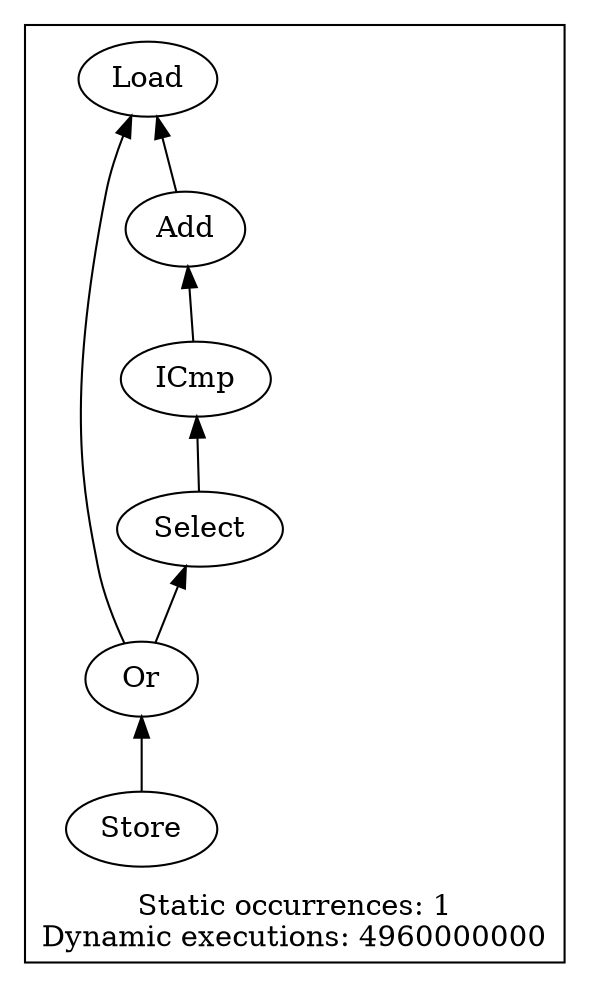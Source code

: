 strict digraph {
rankdir=BT
subgraph {
"0_26" [label="Add"]
"0_25" [label="Load"]
"0_26" -> "0_25"
"0_27" [label="ICmp"]
"0_27" -> "0_26"
"0_29" [label="Or"]
"0_29" -> "0_25"
"0_28" [label="Select"]
"0_29" -> "0_28"
"0_28" -> "0_27"
{
rank=min
"0_31" [label="Store"]
}
"0_31" -> "0_29"
cluster=true
label="Static occurrences: 1\nDynamic executions: 4960000000"
}
}
